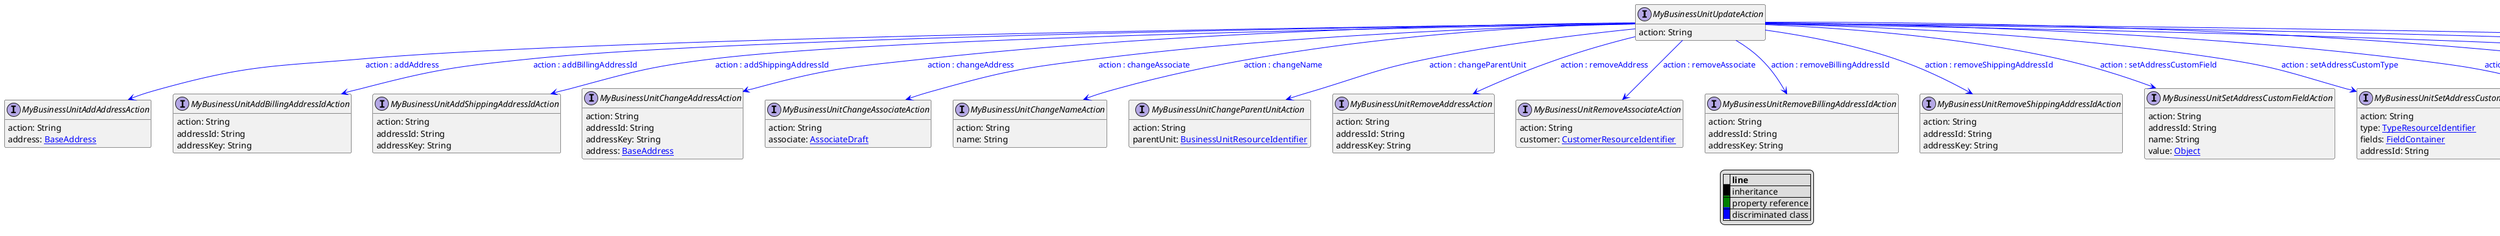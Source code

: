 @startuml

hide empty fields
hide empty methods
legend
|= |= line |
|<back:black>   </back>| inheritance |
|<back:green>   </back>| property reference |
|<back:blue>   </back>| discriminated class |
endlegend
interface MyBusinessUnitUpdateAction [[MyBusinessUnitUpdateAction.svg]]  {
    action: String
}


interface MyBusinessUnitAddAddressAction [[MyBusinessUnitAddAddressAction.svg]]  {
    action: String
    address: [[BaseAddress.svg BaseAddress]]
}
interface MyBusinessUnitAddBillingAddressIdAction [[MyBusinessUnitAddBillingAddressIdAction.svg]]  {
    action: String
    addressId: String
    addressKey: String
}
interface MyBusinessUnitAddShippingAddressIdAction [[MyBusinessUnitAddShippingAddressIdAction.svg]]  {
    action: String
    addressId: String
    addressKey: String
}
interface MyBusinessUnitChangeAddressAction [[MyBusinessUnitChangeAddressAction.svg]]  {
    action: String
    addressId: String
    addressKey: String
    address: [[BaseAddress.svg BaseAddress]]
}
interface MyBusinessUnitChangeAssociateAction [[MyBusinessUnitChangeAssociateAction.svg]]  {
    action: String
    associate: [[AssociateDraft.svg AssociateDraft]]
}
interface MyBusinessUnitChangeNameAction [[MyBusinessUnitChangeNameAction.svg]]  {
    action: String
    name: String
}
interface MyBusinessUnitChangeParentUnitAction [[MyBusinessUnitChangeParentUnitAction.svg]]  {
    action: String
    parentUnit: [[BusinessUnitResourceIdentifier.svg BusinessUnitResourceIdentifier]]
}
interface MyBusinessUnitRemoveAddressAction [[MyBusinessUnitRemoveAddressAction.svg]]  {
    action: String
    addressId: String
    addressKey: String
}
interface MyBusinessUnitRemoveAssociateAction [[MyBusinessUnitRemoveAssociateAction.svg]]  {
    action: String
    customer: [[CustomerResourceIdentifier.svg CustomerResourceIdentifier]]
}
interface MyBusinessUnitRemoveBillingAddressIdAction [[MyBusinessUnitRemoveBillingAddressIdAction.svg]]  {
    action: String
    addressId: String
    addressKey: String
}
interface MyBusinessUnitRemoveShippingAddressIdAction [[MyBusinessUnitRemoveShippingAddressIdAction.svg]]  {
    action: String
    addressId: String
    addressKey: String
}
interface MyBusinessUnitSetAddressCustomFieldAction [[MyBusinessUnitSetAddressCustomFieldAction.svg]]  {
    action: String
    addressId: String
    name: String
    value: [[Object.svg Object]]
}
interface MyBusinessUnitSetAddressCustomTypeAction [[MyBusinessUnitSetAddressCustomTypeAction.svg]]  {
    action: String
    type: [[TypeResourceIdentifier.svg TypeResourceIdentifier]]
    fields: [[FieldContainer.svg FieldContainer]]
    addressId: String
}
interface MyBusinessUnitSetContactEmailAction [[MyBusinessUnitSetContactEmailAction.svg]]  {
    action: String
    contactEmail: String
}
interface MyBusinessUnitSetCustomFieldAction [[MyBusinessUnitSetCustomFieldAction.svg]]  {
    action: String
    name: String
    value: [[Object.svg Object]]
}
interface MyBusinessUnitSetCustomTypeAction [[MyBusinessUnitSetCustomTypeAction.svg]]  {
    action: String
    type: [[TypeResourceIdentifier.svg TypeResourceIdentifier]]
    fields: [[FieldContainer.svg FieldContainer]]
}
interface MyBusinessUnitSetDefaultBillingAddressAction [[MyBusinessUnitSetDefaultBillingAddressAction.svg]]  {
    action: String
    addressId: String
    addressKey: String
}
interface MyBusinessUnitSetDefaultShippingAddressAction [[MyBusinessUnitSetDefaultShippingAddressAction.svg]]  {
    action: String
    addressId: String
    addressKey: String
}

MyBusinessUnitUpdateAction --> MyBusinessUnitAddAddressAction #blue;text:blue : "action : addAddress"
MyBusinessUnitUpdateAction --> MyBusinessUnitAddBillingAddressIdAction #blue;text:blue : "action : addBillingAddressId"
MyBusinessUnitUpdateAction --> MyBusinessUnitAddShippingAddressIdAction #blue;text:blue : "action : addShippingAddressId"
MyBusinessUnitUpdateAction --> MyBusinessUnitChangeAddressAction #blue;text:blue : "action : changeAddress"
MyBusinessUnitUpdateAction --> MyBusinessUnitChangeAssociateAction #blue;text:blue : "action : changeAssociate"
MyBusinessUnitUpdateAction --> MyBusinessUnitChangeNameAction #blue;text:blue : "action : changeName"
MyBusinessUnitUpdateAction --> MyBusinessUnitChangeParentUnitAction #blue;text:blue : "action : changeParentUnit"
MyBusinessUnitUpdateAction --> MyBusinessUnitRemoveAddressAction #blue;text:blue : "action : removeAddress"
MyBusinessUnitUpdateAction --> MyBusinessUnitRemoveAssociateAction #blue;text:blue : "action : removeAssociate"
MyBusinessUnitUpdateAction --> MyBusinessUnitRemoveBillingAddressIdAction #blue;text:blue : "action : removeBillingAddressId"
MyBusinessUnitUpdateAction --> MyBusinessUnitRemoveShippingAddressIdAction #blue;text:blue : "action : removeShippingAddressId"
MyBusinessUnitUpdateAction --> MyBusinessUnitSetAddressCustomFieldAction #blue;text:blue : "action : setAddressCustomField"
MyBusinessUnitUpdateAction --> MyBusinessUnitSetAddressCustomTypeAction #blue;text:blue : "action : setAddressCustomType"
MyBusinessUnitUpdateAction --> MyBusinessUnitSetContactEmailAction #blue;text:blue : "action : setContactEmail"
MyBusinessUnitUpdateAction --> MyBusinessUnitSetCustomFieldAction #blue;text:blue : "action : setCustomField"
MyBusinessUnitUpdateAction --> MyBusinessUnitSetCustomTypeAction #blue;text:blue : "action : setCustomType"
MyBusinessUnitUpdateAction --> MyBusinessUnitSetDefaultBillingAddressAction #blue;text:blue : "action : setDefaultBillingAddress"
MyBusinessUnitUpdateAction --> MyBusinessUnitSetDefaultShippingAddressAction #blue;text:blue : "action : setDefaultShippingAddress"

@enduml
